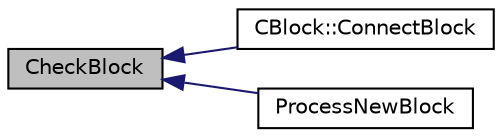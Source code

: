 digraph "CheckBlock"
{
  edge [fontname="Helvetica",fontsize="10",labelfontname="Helvetica",labelfontsize="10"];
  node [fontname="Helvetica",fontsize="10",shape=record];
  rankdir="LR";
  Node10 [label="CheckBlock",height=0.2,width=0.4,color="black", fillcolor="grey75", style="filled", fontcolor="black"];
  Node10 -> Node11 [dir="back",color="midnightblue",fontsize="10",style="solid",fontname="Helvetica"];
  Node11 [label="CBlock::ConnectBlock",height=0.2,width=0.4,color="black", fillcolor="white", style="filled",URL="$class_c_block.html#a1ae149d97c7b7eadf48f5cea934b6217"];
  Node10 -> Node12 [dir="back",color="midnightblue",fontsize="10",style="solid",fontname="Helvetica"];
  Node12 [label="ProcessNewBlock",height=0.2,width=0.4,color="black", fillcolor="white", style="filled",URL="$validation_8h.html#a290fce59049c0951b8eb73f0129bf6f0",tooltip="Process an incoming block. "];
}
